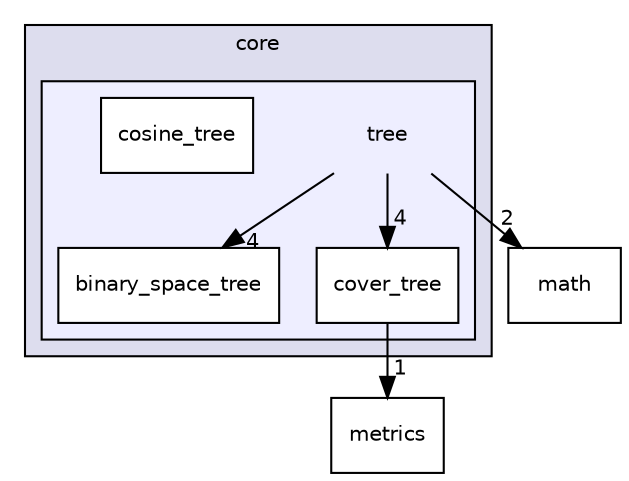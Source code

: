 digraph "src/mlpack/core/tree" {
  compound=true
  node [ fontsize="10", fontname="Helvetica"];
  edge [ labelfontsize="10", labelfontname="Helvetica"];
  subgraph clusterdir_4fe3ec57c84c6ad35450b5bbf87898f0 {
    graph [ bgcolor="#ddddee", pencolor="black", label="core" fontname="Helvetica", fontsize="10", URL="dir_4fe3ec57c84c6ad35450b5bbf87898f0.html"]
  subgraph clusterdir_4aa60ae374a0cb1df2b77a4723eecc54 {
    graph [ bgcolor="#eeeeff", pencolor="black", label="" URL="dir_4aa60ae374a0cb1df2b77a4723eecc54.html"];
    dir_4aa60ae374a0cb1df2b77a4723eecc54 [shape=plaintext label="tree"];
    dir_a1576826d045c2c1d577adde55308f0f [shape=box label="binary_space_tree" color="black" fillcolor="white" style="filled" URL="dir_a1576826d045c2c1d577adde55308f0f.html"];
    dir_9c9698c323d9e711499953999cc67a40 [shape=box label="cosine_tree" color="black" fillcolor="white" style="filled" URL="dir_9c9698c323d9e711499953999cc67a40.html"];
    dir_99c4623ed086f7710d9e7ec0a5a6a00c [shape=box label="cover_tree" color="black" fillcolor="white" style="filled" URL="dir_99c4623ed086f7710d9e7ec0a5a6a00c.html"];
  }
  }
  dir_f49c0cad6d7713ea1863882a9c623a32 [shape=box label="metrics" URL="dir_f49c0cad6d7713ea1863882a9c623a32.html"];
  dir_9ad81086302dc6a18a7fe6365a98af87 [shape=box label="math" URL="dir_9ad81086302dc6a18a7fe6365a98af87.html"];
  dir_4aa60ae374a0cb1df2b77a4723eecc54->dir_a1576826d045c2c1d577adde55308f0f [headlabel="4", labeldistance=1.5 headhref="dir_000016_000017.html"];
  dir_4aa60ae374a0cb1df2b77a4723eecc54->dir_99c4623ed086f7710d9e7ec0a5a6a00c [headlabel="4", labeldistance=1.5 headhref="dir_000016_000018.html"];
  dir_4aa60ae374a0cb1df2b77a4723eecc54->dir_9ad81086302dc6a18a7fe6365a98af87 [headlabel="2", labeldistance=1.5 headhref="dir_000016_000008.html"];
  dir_99c4623ed086f7710d9e7ec0a5a6a00c->dir_f49c0cad6d7713ea1863882a9c623a32 [headlabel="1", labeldistance=1.5 headhref="dir_000018_000009.html"];
}
